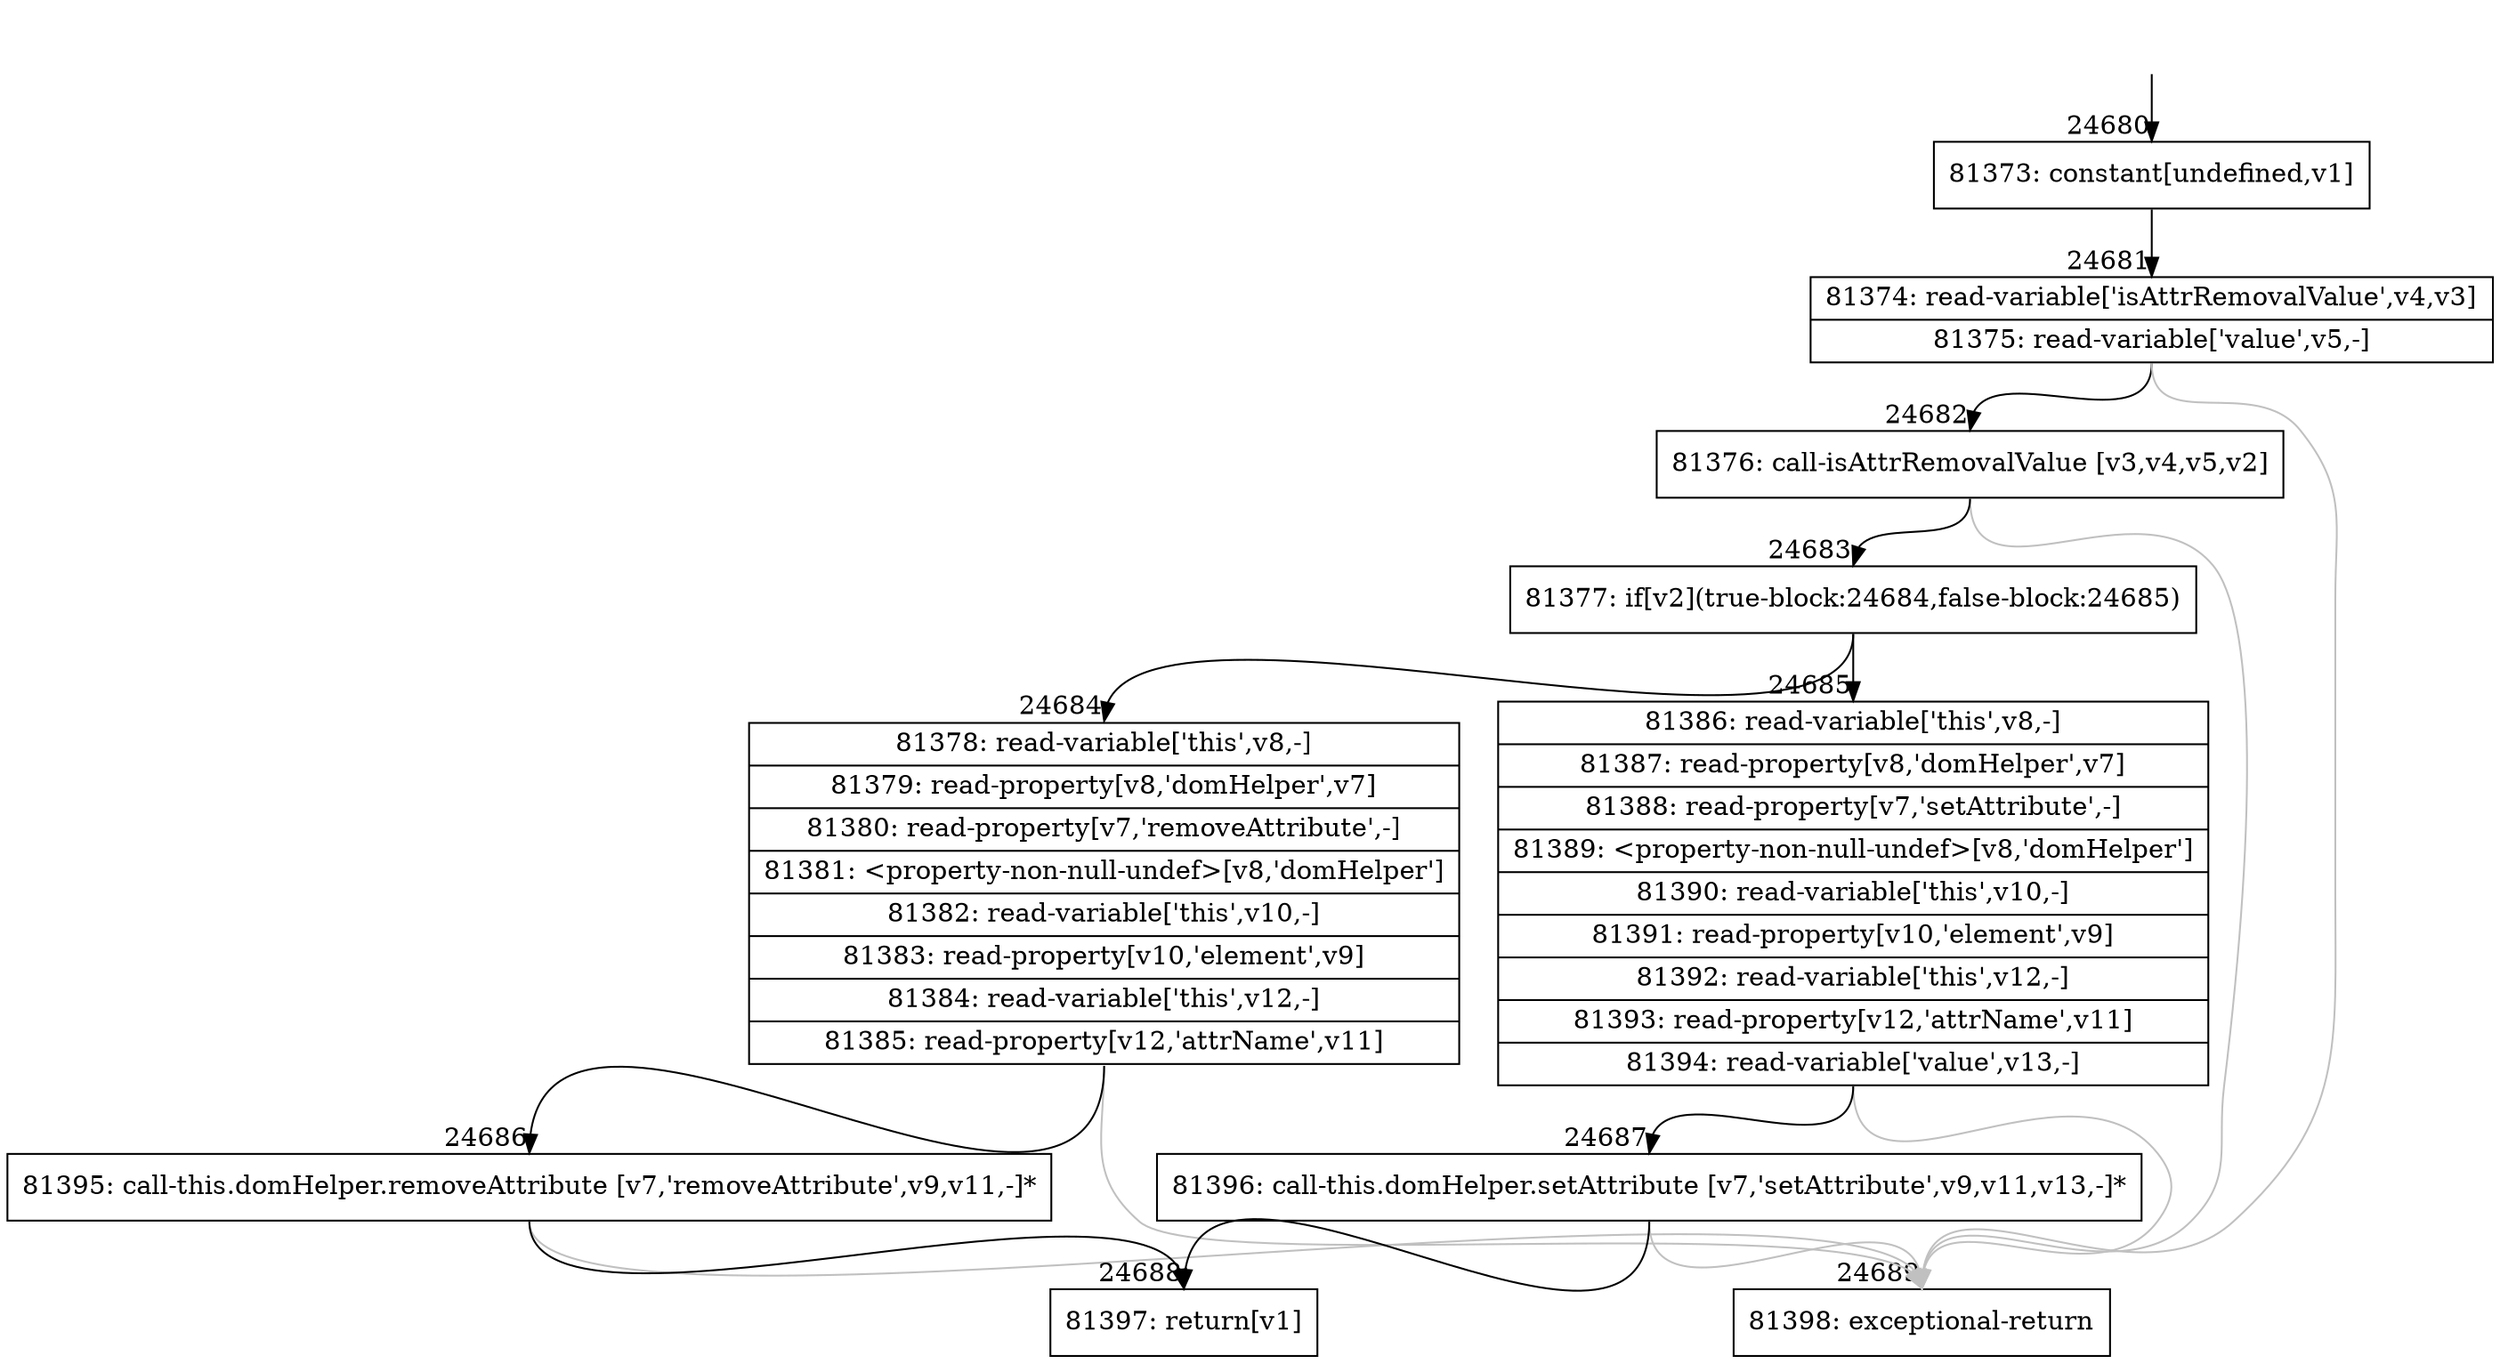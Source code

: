 digraph {
rankdir="TD"
BB_entry2167[shape=none,label=""];
BB_entry2167 -> BB24680 [tailport=s, headport=n, headlabel="    24680"]
BB24680 [shape=record label="{81373: constant[undefined,v1]}" ] 
BB24680 -> BB24681 [tailport=s, headport=n, headlabel="      24681"]
BB24681 [shape=record label="{81374: read-variable['isAttrRemovalValue',v4,v3]|81375: read-variable['value',v5,-]}" ] 
BB24681 -> BB24682 [tailport=s, headport=n, headlabel="      24682"]
BB24681 -> BB24689 [tailport=s, headport=n, color=gray, headlabel="      24689"]
BB24682 [shape=record label="{81376: call-isAttrRemovalValue [v3,v4,v5,v2]}" ] 
BB24682 -> BB24683 [tailport=s, headport=n, headlabel="      24683"]
BB24682 -> BB24689 [tailport=s, headport=n, color=gray]
BB24683 [shape=record label="{81377: if[v2](true-block:24684,false-block:24685)}" ] 
BB24683 -> BB24684 [tailport=s, headport=n, headlabel="      24684"]
BB24683 -> BB24685 [tailport=s, headport=n, headlabel="      24685"]
BB24684 [shape=record label="{81378: read-variable['this',v8,-]|81379: read-property[v8,'domHelper',v7]|81380: read-property[v7,'removeAttribute',-]|81381: \<property-non-null-undef\>[v8,'domHelper']|81382: read-variable['this',v10,-]|81383: read-property[v10,'element',v9]|81384: read-variable['this',v12,-]|81385: read-property[v12,'attrName',v11]}" ] 
BB24684 -> BB24686 [tailport=s, headport=n, headlabel="      24686"]
BB24684 -> BB24689 [tailport=s, headport=n, color=gray]
BB24685 [shape=record label="{81386: read-variable['this',v8,-]|81387: read-property[v8,'domHelper',v7]|81388: read-property[v7,'setAttribute',-]|81389: \<property-non-null-undef\>[v8,'domHelper']|81390: read-variable['this',v10,-]|81391: read-property[v10,'element',v9]|81392: read-variable['this',v12,-]|81393: read-property[v12,'attrName',v11]|81394: read-variable['value',v13,-]}" ] 
BB24685 -> BB24687 [tailport=s, headport=n, headlabel="      24687"]
BB24685 -> BB24689 [tailport=s, headport=n, color=gray]
BB24686 [shape=record label="{81395: call-this.domHelper.removeAttribute [v7,'removeAttribute',v9,v11,-]*}" ] 
BB24686 -> BB24688 [tailport=s, headport=n, headlabel="      24688"]
BB24686 -> BB24689 [tailport=s, headport=n, color=gray]
BB24687 [shape=record label="{81396: call-this.domHelper.setAttribute [v7,'setAttribute',v9,v11,v13,-]*}" ] 
BB24687 -> BB24688 [tailport=s, headport=n]
BB24687 -> BB24689 [tailport=s, headport=n, color=gray]
BB24688 [shape=record label="{81397: return[v1]}" ] 
BB24689 [shape=record label="{81398: exceptional-return}" ] 
//#$~ 46208
}
